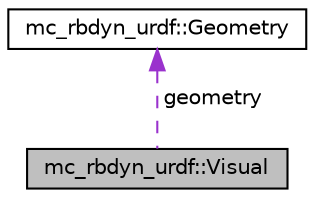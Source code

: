 digraph "mc_rbdyn_urdf::Visual"
{
  edge [fontname="Helvetica",fontsize="10",labelfontname="Helvetica",labelfontsize="10"];
  node [fontname="Helvetica",fontsize="10",shape=record];
  Node1 [label="mc_rbdyn_urdf::Visual",height=0.2,width=0.4,color="black", fillcolor="grey75", style="filled", fontcolor="black"];
  Node2 -> Node1 [dir="back",color="darkorchid3",fontsize="10",style="dashed",label=" geometry" ,fontname="Helvetica"];
  Node2 [label="mc_rbdyn_urdf::Geometry",height=0.2,width=0.4,color="black", fillcolor="white", style="filled",URL="$structmc__rbdyn__urdf_1_1Geometry.html"];
}
